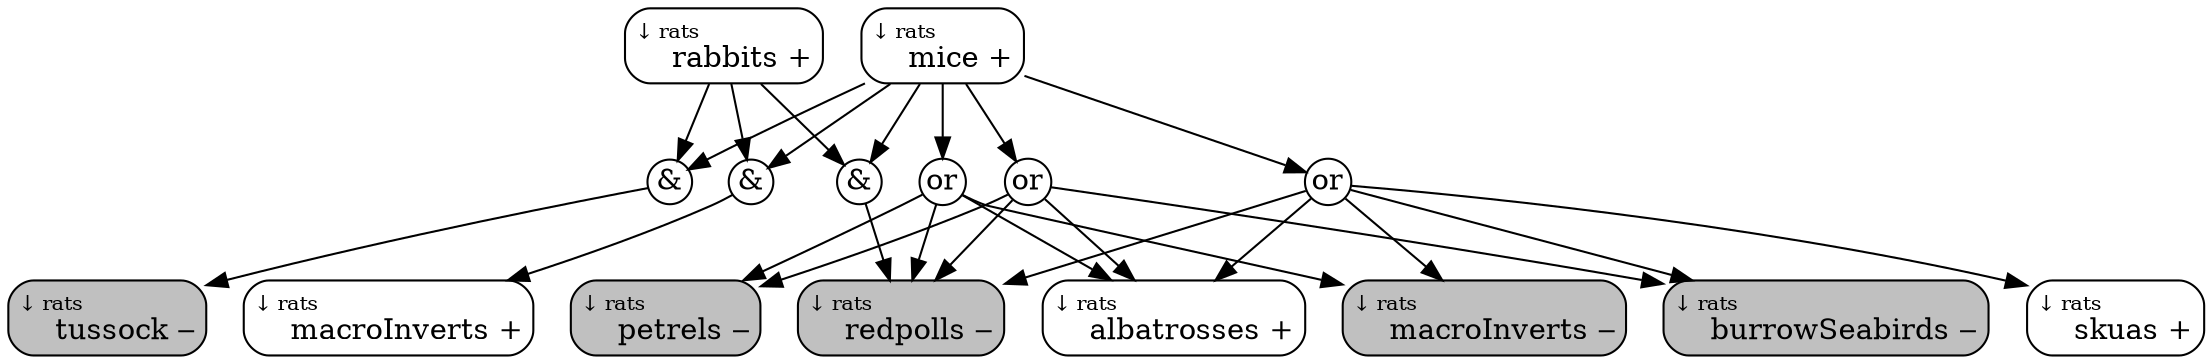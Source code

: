 digraph {

	node[style="rounded,filled", width=0, margin=0];


	posrats_mice [shape = box;fillcolor = white;label = < <font point-size="10">&darr; rats</font><br align="left"/> &nbsp; &nbsp; mice + >;];
	and1 [shape = circle;fillcolor = white;label = "&";];
	posrats_rabbits [shape = box;fillcolor = white;label = < <font point-size="10">&darr; rats</font><br align="left"/> &nbsp; &nbsp; rabbits + >;];
	negrats_tussock [shape = box;fillcolor = gray;label = < <font point-size="10">&darr; rats</font><br align="left"/> &nbsp; &nbsp; tussock &#8210; >;];
	and2 [shape = circle;fillcolor = white;label = "&";];
	negrats_redpolls [shape = box;fillcolor = gray;label = < <font point-size="10">&darr; rats</font><br align="left"/> &nbsp; &nbsp; redpolls &#8210; >;];
	and3 [shape = circle;fillcolor = white;label = "&";];
	posrats_macroInverts [shape = box;fillcolor = white;label = < <font point-size="10">&darr; rats</font><br align="left"/> &nbsp; &nbsp; macroInverts + >;];
	or1 [shape = circle;fillcolor = white;label = or;];
	negrats_petrels [shape = box;fillcolor = gray;label = < <font point-size="10">&darr; rats</font><br align="left"/> &nbsp; &nbsp; petrels &#8210; >;];
	negrats_macroInverts [shape = box;fillcolor = gray;label = < <font point-size="10">&darr; rats</font><br align="left"/> &nbsp; &nbsp; macroInverts &#8210; >;];
	posrats_albatrosses [shape = box;fillcolor = white;label = < <font point-size="10">&darr; rats</font><br align="left"/> &nbsp; &nbsp; albatrosses + >;];
	or2 [shape = circle;fillcolor = white;label = or;];
	negrats_burrowSeabirds [shape = box;fillcolor = gray;label = < <font point-size="10">&darr; rats</font><br align="left"/> &nbsp; &nbsp; burrowSeabirds &#8210; >;];
	or3 [shape = circle;fillcolor = white;label = or;];
	posrats_skuas [shape = box;fillcolor = white;label = < <font point-size="10">&darr; rats</font><br align="left"/> &nbsp; &nbsp; skuas + >;];

posrats_mice->and1;
posrats_mice->and2;
posrats_mice->and3;
posrats_mice->or1;
posrats_mice->or2;
posrats_mice->or3;
and1->negrats_tussock;
posrats_rabbits->and1;
posrats_rabbits->and2;
posrats_rabbits->and3;
and2->negrats_redpolls;
and3->posrats_macroInverts;
or1->negrats_petrels;
or1->negrats_macroInverts;
or1->negrats_redpolls;
or1->posrats_albatrosses;
or2->negrats_petrels;
or2->negrats_burrowSeabirds;
or2->negrats_redpolls;
or2->posrats_albatrosses;
or3->negrats_burrowSeabirds;
or3->negrats_macroInverts;
or3->negrats_redpolls;
or3->posrats_albatrosses;
or3->posrats_skuas;

}